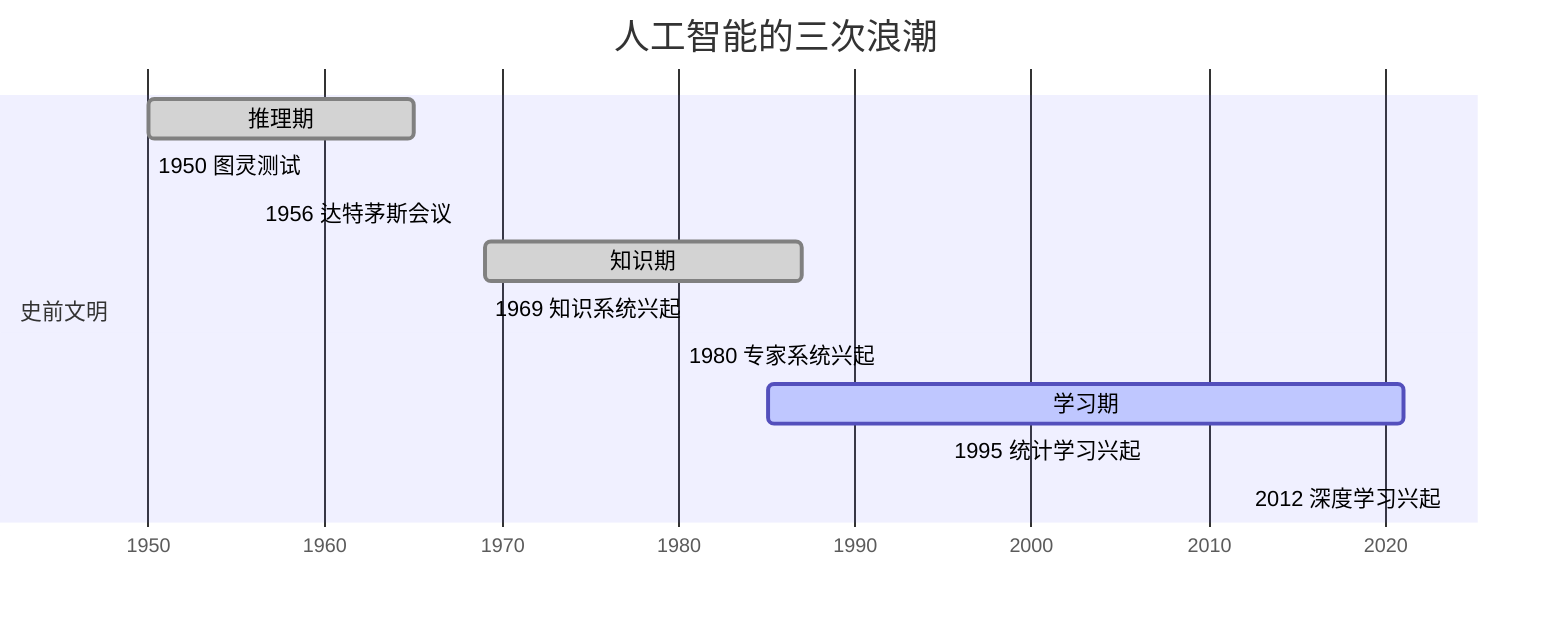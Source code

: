 gantt
todayMarker off
dateFormat YYYY
axisFormat %Y
title 人工智能的三次浪潮

section 史前文明

推理期: done, 1950, 1965
1950 图灵测试: 1950, milestone
1956 达特茅斯会议: 1956, milestone

知识期: done, 1969, 1987
1969 知识系统兴起: 1969, milestone
1980 专家系统兴起: 1980, milestone

学习期: active, 1985, 2021
1995 统计学习兴起: 1995, milestone
2012 深度学习兴起: 2012, milestone